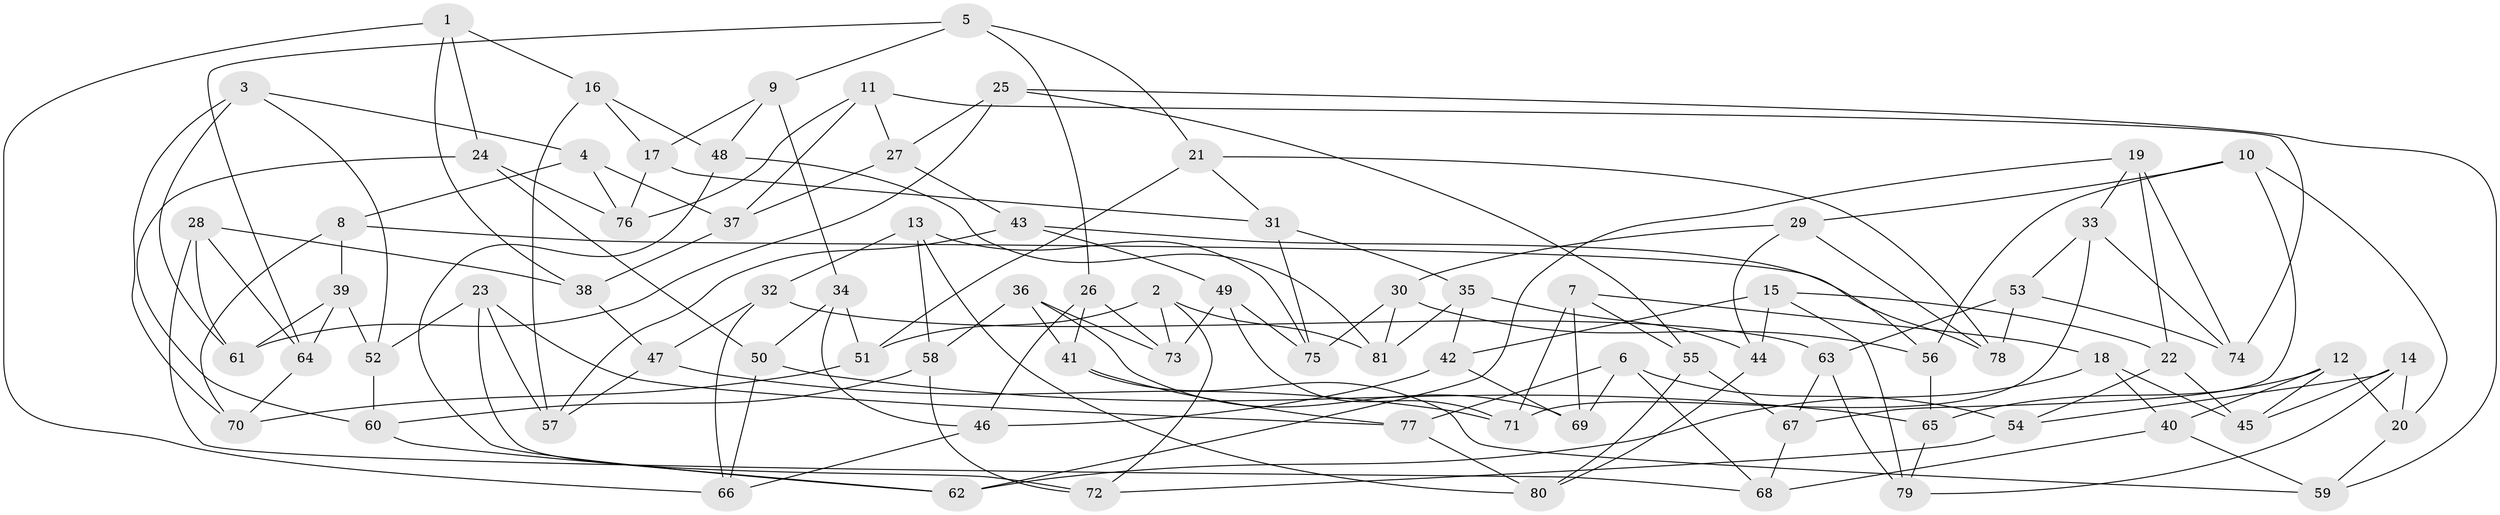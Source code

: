 // Generated by graph-tools (version 1.1) at 2025/38/03/09/25 02:38:10]
// undirected, 81 vertices, 162 edges
graph export_dot {
graph [start="1"]
  node [color=gray90,style=filled];
  1;
  2;
  3;
  4;
  5;
  6;
  7;
  8;
  9;
  10;
  11;
  12;
  13;
  14;
  15;
  16;
  17;
  18;
  19;
  20;
  21;
  22;
  23;
  24;
  25;
  26;
  27;
  28;
  29;
  30;
  31;
  32;
  33;
  34;
  35;
  36;
  37;
  38;
  39;
  40;
  41;
  42;
  43;
  44;
  45;
  46;
  47;
  48;
  49;
  50;
  51;
  52;
  53;
  54;
  55;
  56;
  57;
  58;
  59;
  60;
  61;
  62;
  63;
  64;
  65;
  66;
  67;
  68;
  69;
  70;
  71;
  72;
  73;
  74;
  75;
  76;
  77;
  78;
  79;
  80;
  81;
  1 -- 66;
  1 -- 24;
  1 -- 16;
  1 -- 38;
  2 -- 73;
  2 -- 72;
  2 -- 51;
  2 -- 81;
  3 -- 61;
  3 -- 52;
  3 -- 4;
  3 -- 70;
  4 -- 37;
  4 -- 8;
  4 -- 76;
  5 -- 9;
  5 -- 21;
  5 -- 64;
  5 -- 26;
  6 -- 69;
  6 -- 68;
  6 -- 54;
  6 -- 77;
  7 -- 18;
  7 -- 69;
  7 -- 71;
  7 -- 55;
  8 -- 39;
  8 -- 70;
  8 -- 78;
  9 -- 48;
  9 -- 17;
  9 -- 34;
  10 -- 29;
  10 -- 67;
  10 -- 20;
  10 -- 56;
  11 -- 27;
  11 -- 76;
  11 -- 37;
  11 -- 74;
  12 -- 65;
  12 -- 40;
  12 -- 20;
  12 -- 45;
  13 -- 58;
  13 -- 75;
  13 -- 32;
  13 -- 80;
  14 -- 79;
  14 -- 45;
  14 -- 20;
  14 -- 54;
  15 -- 42;
  15 -- 44;
  15 -- 22;
  15 -- 79;
  16 -- 17;
  16 -- 57;
  16 -- 48;
  17 -- 31;
  17 -- 76;
  18 -- 45;
  18 -- 62;
  18 -- 40;
  19 -- 33;
  19 -- 74;
  19 -- 62;
  19 -- 22;
  20 -- 59;
  21 -- 78;
  21 -- 31;
  21 -- 51;
  22 -- 54;
  22 -- 45;
  23 -- 77;
  23 -- 52;
  23 -- 57;
  23 -- 72;
  24 -- 60;
  24 -- 50;
  24 -- 76;
  25 -- 55;
  25 -- 59;
  25 -- 61;
  25 -- 27;
  26 -- 46;
  26 -- 41;
  26 -- 73;
  27 -- 43;
  27 -- 37;
  28 -- 68;
  28 -- 64;
  28 -- 38;
  28 -- 61;
  29 -- 30;
  29 -- 44;
  29 -- 78;
  30 -- 56;
  30 -- 75;
  30 -- 81;
  31 -- 75;
  31 -- 35;
  32 -- 47;
  32 -- 66;
  32 -- 63;
  33 -- 74;
  33 -- 71;
  33 -- 53;
  34 -- 51;
  34 -- 46;
  34 -- 50;
  35 -- 42;
  35 -- 44;
  35 -- 81;
  36 -- 69;
  36 -- 58;
  36 -- 41;
  36 -- 73;
  37 -- 38;
  38 -- 47;
  39 -- 64;
  39 -- 61;
  39 -- 52;
  40 -- 59;
  40 -- 68;
  41 -- 77;
  41 -- 59;
  42 -- 46;
  42 -- 69;
  43 -- 57;
  43 -- 49;
  43 -- 56;
  44 -- 80;
  46 -- 66;
  47 -- 71;
  47 -- 57;
  48 -- 81;
  48 -- 62;
  49 -- 73;
  49 -- 71;
  49 -- 75;
  50 -- 65;
  50 -- 66;
  51 -- 70;
  52 -- 60;
  53 -- 63;
  53 -- 78;
  53 -- 74;
  54 -- 72;
  55 -- 67;
  55 -- 80;
  56 -- 65;
  58 -- 60;
  58 -- 72;
  60 -- 62;
  63 -- 67;
  63 -- 79;
  64 -- 70;
  65 -- 79;
  67 -- 68;
  77 -- 80;
}
